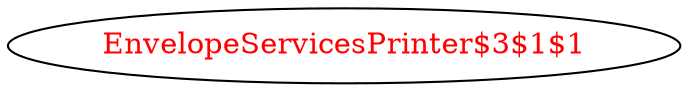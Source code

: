 digraph dependencyGraph {
 concentrate=true;
 ranksep="2.0";
 rankdir="LR"; 
 splines="ortho";
"EnvelopeServicesPrinter$3$1$1" [fontcolor="red"];
}